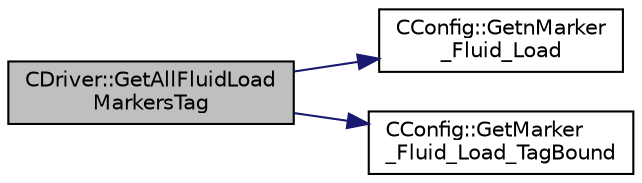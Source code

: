 digraph "CDriver::GetAllFluidLoadMarkersTag"
{
  edge [fontname="Helvetica",fontsize="10",labelfontname="Helvetica",labelfontsize="10"];
  node [fontname="Helvetica",fontsize="10",shape=record];
  rankdir="LR";
  Node1431 [label="CDriver::GetAllFluidLoad\lMarkersTag",height=0.2,width=0.4,color="black", fillcolor="grey75", style="filled", fontcolor="black"];
  Node1431 -> Node1432 [color="midnightblue",fontsize="10",style="solid",fontname="Helvetica"];
  Node1432 [label="CConfig::GetnMarker\l_Fluid_Load",height=0.2,width=0.4,color="black", fillcolor="white", style="filled",URL="$class_c_config.html#a3cc19e152ee9623de76d631d819b2999",tooltip="Get the total number of markers in which the flow load is computed/employed. "];
  Node1431 -> Node1433 [color="midnightblue",fontsize="10",style="solid",fontname="Helvetica"];
  Node1433 [label="CConfig::GetMarker\l_Fluid_Load_TagBound",height=0.2,width=0.4,color="black", fillcolor="white", style="filled",URL="$class_c_config.html#af04b82779d3995baf010fb86b7a76e7a",tooltip="Get the name of the Fluid_Load boundary defined in the geometry file. "];
}

